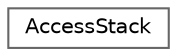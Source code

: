 digraph "Graphical Class Hierarchy"
{
 // INTERACTIVE_SVG=YES
 // LATEX_PDF_SIZE
  bgcolor="transparent";
  edge [fontname=Helvetica,fontsize=10,labelfontname=Helvetica,labelfontsize=10];
  node [fontname=Helvetica,fontsize=10,shape=box,height=0.2,width=0.4];
  rankdir="LR";
  Node0 [label="AccessStack",height=0.2,width=0.4,color="grey40", fillcolor="white", style="filled",URL="$db/d8f/class_access_stack.html",tooltip="Helper class representing the stack of items considered while resolving the scope."];
}
